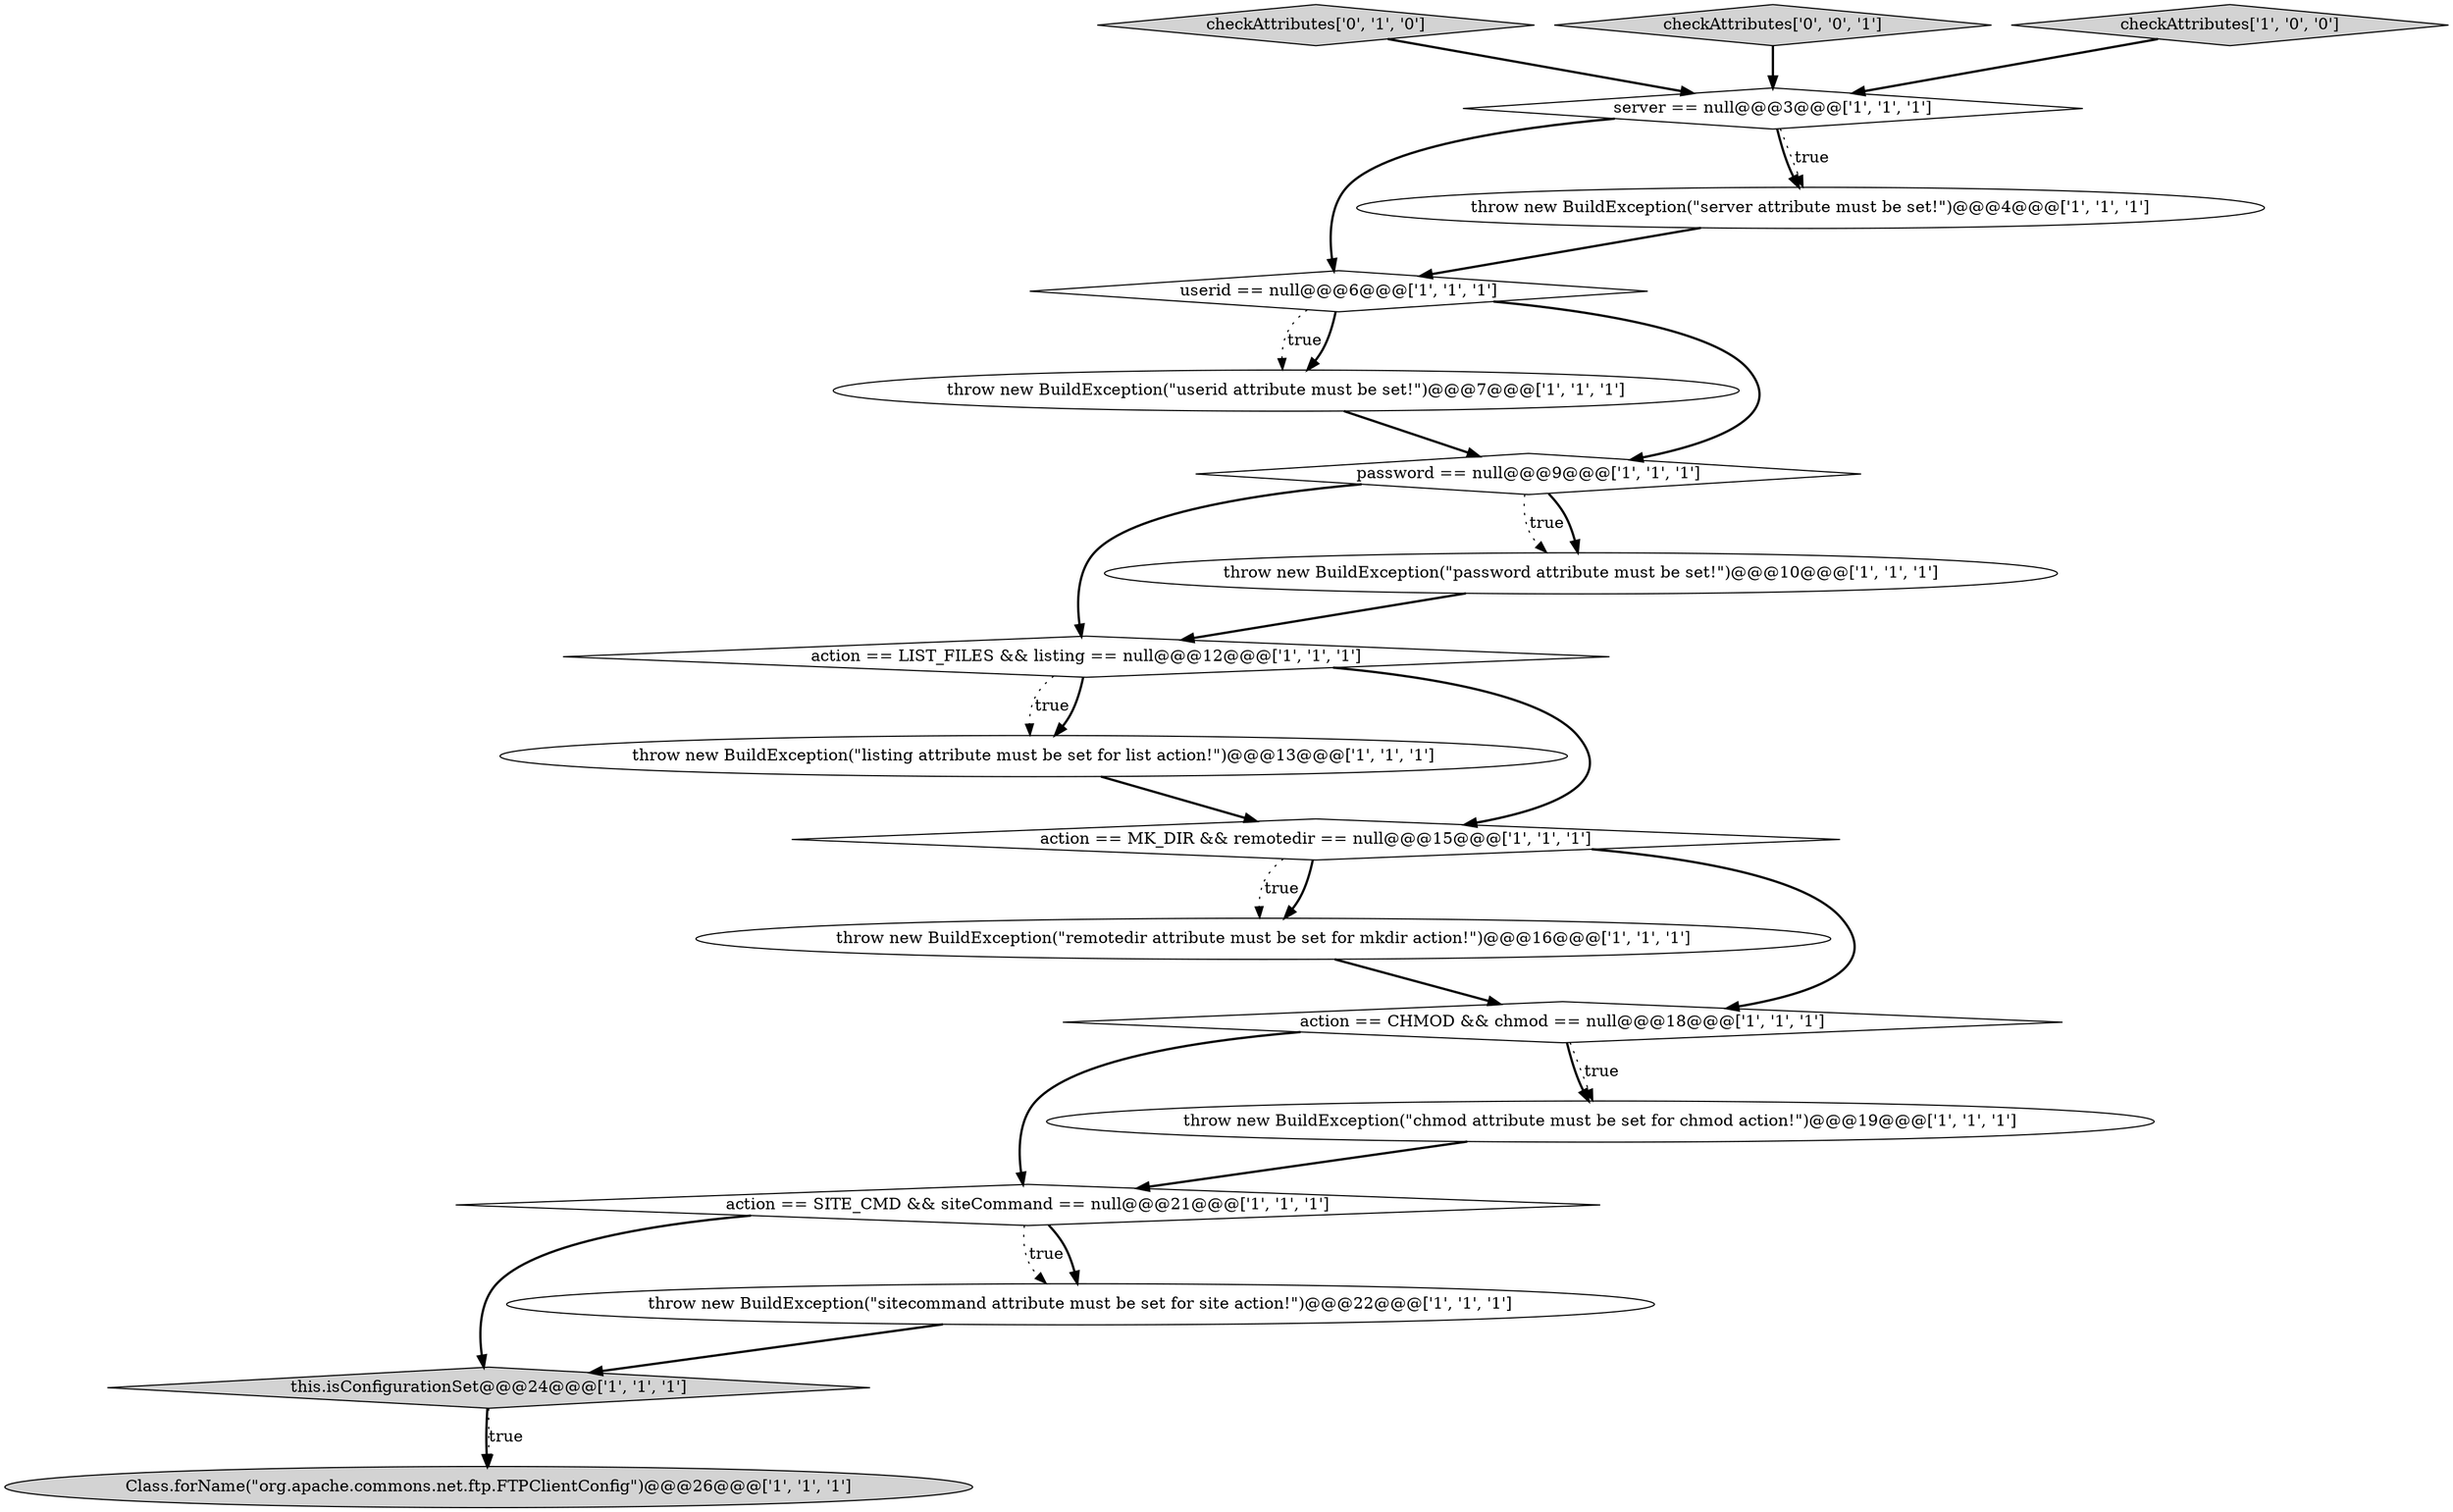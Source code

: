 digraph {
9 [style = filled, label = "server == null@@@3@@@['1', '1', '1']", fillcolor = white, shape = diamond image = "AAA0AAABBB1BBB"];
2 [style = filled, label = "action == SITE_CMD && siteCommand == null@@@21@@@['1', '1', '1']", fillcolor = white, shape = diamond image = "AAA0AAABBB1BBB"];
0 [style = filled, label = "this.isConfigurationSet@@@24@@@['1', '1', '1']", fillcolor = lightgray, shape = diamond image = "AAA0AAABBB1BBB"];
6 [style = filled, label = "throw new BuildException(\"listing attribute must be set for list action!\")@@@13@@@['1', '1', '1']", fillcolor = white, shape = ellipse image = "AAA0AAABBB1BBB"];
7 [style = filled, label = "throw new BuildException(\"chmod attribute must be set for chmod action!\")@@@19@@@['1', '1', '1']", fillcolor = white, shape = ellipse image = "AAA0AAABBB1BBB"];
8 [style = filled, label = "throw new BuildException(\"remotedir attribute must be set for mkdir action!\")@@@16@@@['1', '1', '1']", fillcolor = white, shape = ellipse image = "AAA0AAABBB1BBB"];
3 [style = filled, label = "userid == null@@@6@@@['1', '1', '1']", fillcolor = white, shape = diamond image = "AAA0AAABBB1BBB"];
13 [style = filled, label = "action == LIST_FILES && listing == null@@@12@@@['1', '1', '1']", fillcolor = white, shape = diamond image = "AAA0AAABBB1BBB"];
14 [style = filled, label = "throw new BuildException(\"sitecommand attribute must be set for site action!\")@@@22@@@['1', '1', '1']", fillcolor = white, shape = ellipse image = "AAA0AAABBB1BBB"];
15 [style = filled, label = "Class.forName(\"org.apache.commons.net.ftp.FTPClientConfig\")@@@26@@@['1', '1', '1']", fillcolor = lightgray, shape = ellipse image = "AAA0AAABBB1BBB"];
17 [style = filled, label = "checkAttributes['0', '1', '0']", fillcolor = lightgray, shape = diamond image = "AAA0AAABBB2BBB"];
18 [style = filled, label = "checkAttributes['0', '0', '1']", fillcolor = lightgray, shape = diamond image = "AAA0AAABBB3BBB"];
12 [style = filled, label = "throw new BuildException(\"userid attribute must be set!\")@@@7@@@['1', '1', '1']", fillcolor = white, shape = ellipse image = "AAA0AAABBB1BBB"];
16 [style = filled, label = "checkAttributes['1', '0', '0']", fillcolor = lightgray, shape = diamond image = "AAA0AAABBB1BBB"];
1 [style = filled, label = "action == MK_DIR && remotedir == null@@@15@@@['1', '1', '1']", fillcolor = white, shape = diamond image = "AAA0AAABBB1BBB"];
4 [style = filled, label = "action == CHMOD && chmod == null@@@18@@@['1', '1', '1']", fillcolor = white, shape = diamond image = "AAA0AAABBB1BBB"];
10 [style = filled, label = "throw new BuildException(\"password attribute must be set!\")@@@10@@@['1', '1', '1']", fillcolor = white, shape = ellipse image = "AAA0AAABBB1BBB"];
11 [style = filled, label = "throw new BuildException(\"server attribute must be set!\")@@@4@@@['1', '1', '1']", fillcolor = white, shape = ellipse image = "AAA0AAABBB1BBB"];
5 [style = filled, label = "password == null@@@9@@@['1', '1', '1']", fillcolor = white, shape = diamond image = "AAA0AAABBB1BBB"];
3->12 [style = dotted, label="true"];
11->3 [style = bold, label=""];
13->6 [style = dotted, label="true"];
5->10 [style = dotted, label="true"];
1->8 [style = dotted, label="true"];
4->7 [style = bold, label=""];
9->11 [style = bold, label=""];
8->4 [style = bold, label=""];
4->7 [style = dotted, label="true"];
9->11 [style = dotted, label="true"];
9->3 [style = bold, label=""];
13->6 [style = bold, label=""];
1->8 [style = bold, label=""];
14->0 [style = bold, label=""];
2->14 [style = dotted, label="true"];
5->10 [style = bold, label=""];
3->5 [style = bold, label=""];
5->13 [style = bold, label=""];
4->2 [style = bold, label=""];
12->5 [style = bold, label=""];
18->9 [style = bold, label=""];
0->15 [style = bold, label=""];
10->13 [style = bold, label=""];
3->12 [style = bold, label=""];
17->9 [style = bold, label=""];
0->15 [style = dotted, label="true"];
1->4 [style = bold, label=""];
13->1 [style = bold, label=""];
2->14 [style = bold, label=""];
2->0 [style = bold, label=""];
6->1 [style = bold, label=""];
16->9 [style = bold, label=""];
7->2 [style = bold, label=""];
}
